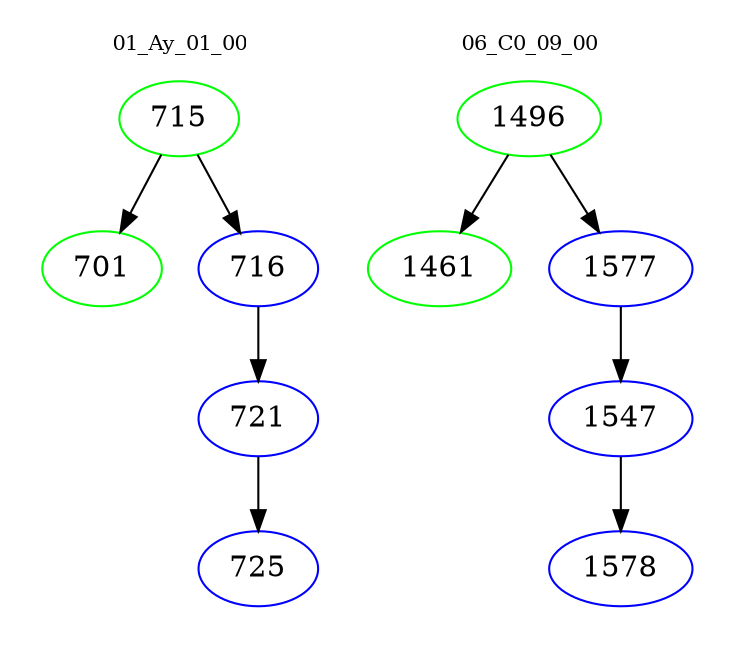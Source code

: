 digraph{
subgraph cluster_0 {
color = white
label = "01_Ay_01_00";
fontsize=10;
T0_715 [label="715", color="green"]
T0_715 -> T0_701 [color="black"]
T0_701 [label="701", color="green"]
T0_715 -> T0_716 [color="black"]
T0_716 [label="716", color="blue"]
T0_716 -> T0_721 [color="black"]
T0_721 [label="721", color="blue"]
T0_721 -> T0_725 [color="black"]
T0_725 [label="725", color="blue"]
}
subgraph cluster_1 {
color = white
label = "06_C0_09_00";
fontsize=10;
T1_1496 [label="1496", color="green"]
T1_1496 -> T1_1461 [color="black"]
T1_1461 [label="1461", color="green"]
T1_1496 -> T1_1577 [color="black"]
T1_1577 [label="1577", color="blue"]
T1_1577 -> T1_1547 [color="black"]
T1_1547 [label="1547", color="blue"]
T1_1547 -> T1_1578 [color="black"]
T1_1578 [label="1578", color="blue"]
}
}
